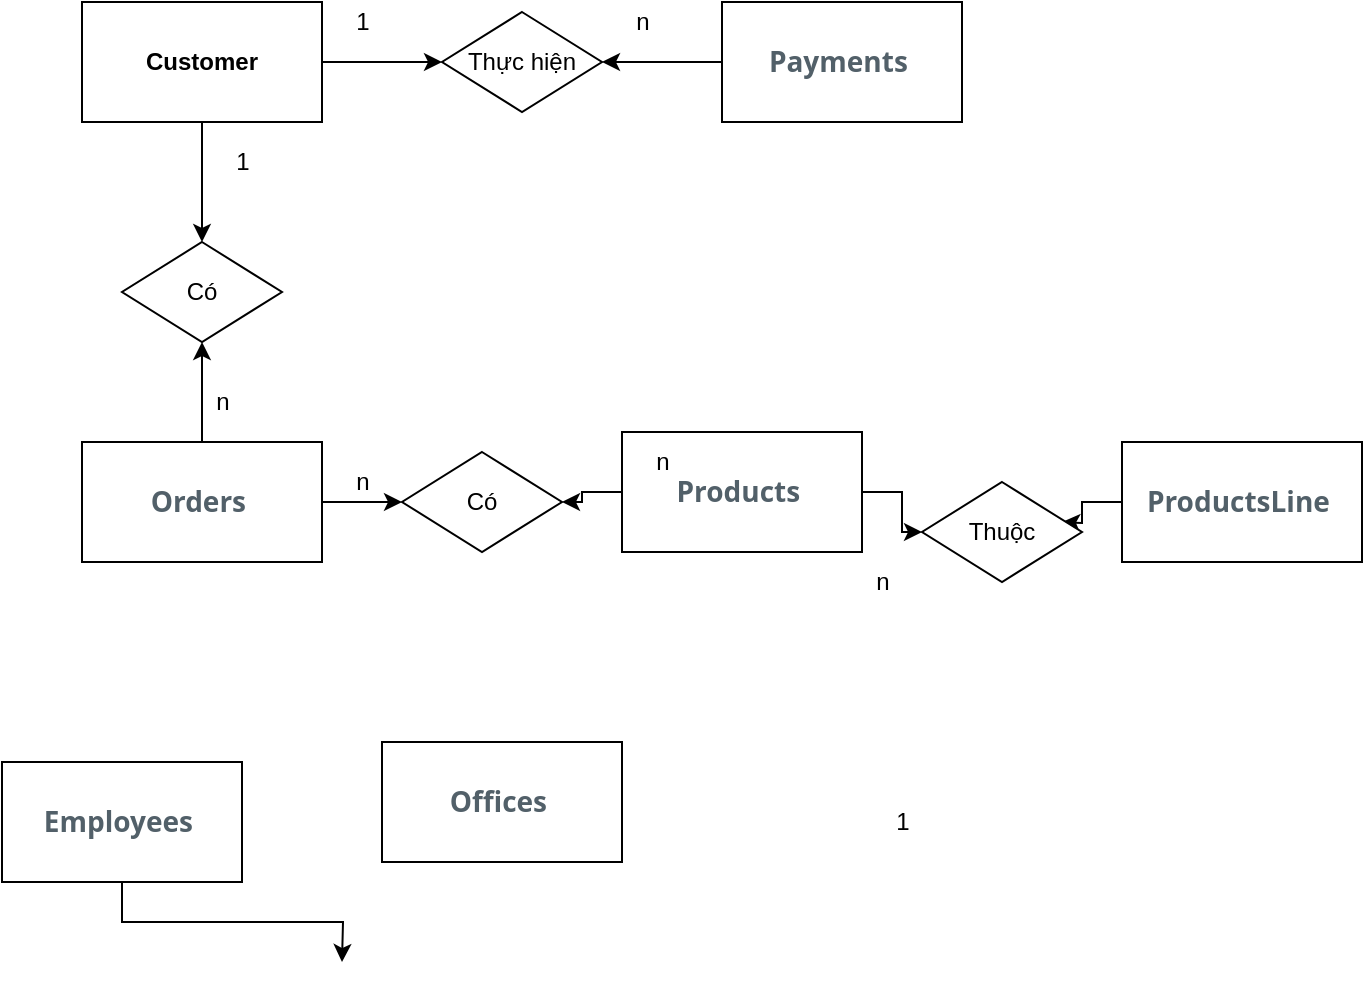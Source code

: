 <mxfile version="14.1.8" type="device"><diagram id="R2lEEEUBdFMjLlhIrx00" name="Page-1"><mxGraphModel dx="2579" dy="561" grid="1" gridSize="10" guides="1" tooltips="1" connect="1" arrows="1" fold="1" page="1" pageScale="1" pageWidth="850" pageHeight="1100" math="0" shadow="0" extFonts="Permanent Marker^https://fonts.googleapis.com/css?family=Permanent+Marker"><root><mxCell id="0"/><mxCell id="1" parent="0"/><mxCell id="zer2gr7_ySEgdoIOuFeq-18" style="edgeStyle=orthogonalEdgeStyle;rounded=0;orthogonalLoop=1;jettySize=auto;html=1;entryX=0.5;entryY=0;entryDx=0;entryDy=0;" edge="1" parent="1" source="zer2gr7_ySEgdoIOuFeq-2" target="zer2gr7_ySEgdoIOuFeq-17"><mxGeometry relative="1" as="geometry"/></mxCell><mxCell id="zer2gr7_ySEgdoIOuFeq-26" style="edgeStyle=orthogonalEdgeStyle;rounded=0;orthogonalLoop=1;jettySize=auto;html=1;entryX=0;entryY=0.5;entryDx=0;entryDy=0;" edge="1" parent="1" source="zer2gr7_ySEgdoIOuFeq-2" target="zer2gr7_ySEgdoIOuFeq-25"><mxGeometry relative="1" as="geometry"/></mxCell><mxCell id="zer2gr7_ySEgdoIOuFeq-2" value="&lt;b&gt;Customer&lt;/b&gt;" style="rounded=0;whiteSpace=wrap;html=1;" vertex="1" parent="1"><mxGeometry x="-620" y="150" width="120" height="60" as="geometry"/></mxCell><mxCell id="zer2gr7_ySEgdoIOuFeq-5" value="&lt;span style=&quot;color: rgb(82 , 96 , 105) ; font-family: &amp;quot;open sans&amp;quot; , sans-serif ; font-size: 14px ; text-align: left ; background-color: rgb(255 , 255 , 255)&quot;&gt;Offices&amp;nbsp;&lt;/span&gt;" style="rounded=0;whiteSpace=wrap;html=1;fontStyle=1" vertex="1" parent="1"><mxGeometry x="-470" y="520" width="120" height="60" as="geometry"/></mxCell><mxCell id="zer2gr7_ySEgdoIOuFeq-33" style="edgeStyle=orthogonalEdgeStyle;rounded=0;orthogonalLoop=1;jettySize=auto;html=1;exitX=0.5;exitY=1;exitDx=0;exitDy=0;" edge="1" parent="1" source="zer2gr7_ySEgdoIOuFeq-6"><mxGeometry relative="1" as="geometry"><mxPoint x="-490" y="630" as="targetPoint"/></mxGeometry></mxCell><mxCell id="zer2gr7_ySEgdoIOuFeq-6" value="&lt;span style=&quot;color: rgb(82 , 96 , 105) ; font-family: &amp;quot;open sans&amp;quot; , sans-serif ; font-size: 14px ; text-align: left ; background-color: rgb(255 , 255 , 255)&quot;&gt;Employees&amp;nbsp;&lt;/span&gt;" style="rounded=0;whiteSpace=wrap;html=1;fontStyle=1" vertex="1" parent="1"><mxGeometry x="-660" y="530" width="120" height="60" as="geometry"/></mxCell><mxCell id="zer2gr7_ySEgdoIOuFeq-40" style="edgeStyle=orthogonalEdgeStyle;rounded=0;orthogonalLoop=1;jettySize=auto;html=1;entryX=1;entryY=0.5;entryDx=0;entryDy=0;" edge="1" parent="1" source="zer2gr7_ySEgdoIOuFeq-7" target="zer2gr7_ySEgdoIOuFeq-34"><mxGeometry relative="1" as="geometry"/></mxCell><mxCell id="zer2gr7_ySEgdoIOuFeq-43" style="edgeStyle=orthogonalEdgeStyle;rounded=0;orthogonalLoop=1;jettySize=auto;html=1;entryX=0;entryY=0.5;entryDx=0;entryDy=0;" edge="1" parent="1" source="zer2gr7_ySEgdoIOuFeq-7" target="zer2gr7_ySEgdoIOuFeq-39"><mxGeometry relative="1" as="geometry"/></mxCell><mxCell id="zer2gr7_ySEgdoIOuFeq-7" value="&lt;span style=&quot;color: rgb(82 , 96 , 105) ; font-family: &amp;quot;open sans&amp;quot; , sans-serif ; font-size: 14px ; text-align: left ; background-color: rgb(255 , 255 , 255)&quot;&gt;Products&amp;nbsp;&lt;/span&gt;" style="rounded=0;whiteSpace=wrap;html=1;fontStyle=1" vertex="1" parent="1"><mxGeometry x="-350" y="365" width="120" height="60" as="geometry"/></mxCell><mxCell id="zer2gr7_ySEgdoIOuFeq-27" style="edgeStyle=orthogonalEdgeStyle;rounded=0;orthogonalLoop=1;jettySize=auto;html=1;" edge="1" parent="1" source="zer2gr7_ySEgdoIOuFeq-8" target="zer2gr7_ySEgdoIOuFeq-25"><mxGeometry relative="1" as="geometry"/></mxCell><mxCell id="zer2gr7_ySEgdoIOuFeq-8" value="&lt;span style=&quot;color: rgb(82 , 96 , 105) ; font-family: &amp;quot;open sans&amp;quot; , sans-serif ; font-size: 14px ; text-align: left ; background-color: rgb(255 , 255 , 255)&quot;&gt;Payments&amp;nbsp;&lt;/span&gt;" style="rounded=0;whiteSpace=wrap;html=1;fontStyle=1" vertex="1" parent="1"><mxGeometry x="-300" y="150" width="120" height="60" as="geometry"/></mxCell><mxCell id="zer2gr7_ySEgdoIOuFeq-19" style="edgeStyle=orthogonalEdgeStyle;rounded=0;orthogonalLoop=1;jettySize=auto;html=1;entryX=0.5;entryY=1;entryDx=0;entryDy=0;" edge="1" parent="1" source="zer2gr7_ySEgdoIOuFeq-9" target="zer2gr7_ySEgdoIOuFeq-17"><mxGeometry relative="1" as="geometry"/></mxCell><mxCell id="zer2gr7_ySEgdoIOuFeq-42" style="edgeStyle=orthogonalEdgeStyle;rounded=0;orthogonalLoop=1;jettySize=auto;html=1;entryX=0;entryY=0.5;entryDx=0;entryDy=0;" edge="1" parent="1" source="zer2gr7_ySEgdoIOuFeq-9" target="zer2gr7_ySEgdoIOuFeq-34"><mxGeometry relative="1" as="geometry"/></mxCell><mxCell id="zer2gr7_ySEgdoIOuFeq-9" value="&lt;span style=&quot;color: rgb(82 , 96 , 105) ; font-family: &amp;quot;open sans&amp;quot; , sans-serif ; font-size: 14px ; text-align: left ; background-color: rgb(255 , 255 , 255)&quot;&gt;Orders&amp;nbsp;&lt;/span&gt;" style="rounded=0;whiteSpace=wrap;html=1;fontStyle=1" vertex="1" parent="1"><mxGeometry x="-620" y="370" width="120" height="60" as="geometry"/></mxCell><mxCell id="zer2gr7_ySEgdoIOuFeq-44" style="edgeStyle=orthogonalEdgeStyle;rounded=0;orthogonalLoop=1;jettySize=auto;html=1;" edge="1" parent="1" source="zer2gr7_ySEgdoIOuFeq-10"><mxGeometry relative="1" as="geometry"><mxPoint x="-130" y="410" as="targetPoint"/></mxGeometry></mxCell><mxCell id="zer2gr7_ySEgdoIOuFeq-10" value="&lt;span style=&quot;color: rgb(82 , 96 , 105) ; font-family: &amp;#34;open sans&amp;#34; , sans-serif ; font-size: 14px ; text-align: left ; background-color: rgb(255 , 255 , 255)&quot;&gt;&lt;b&gt;ProductsLine&amp;nbsp;&lt;/b&gt;&lt;/span&gt;" style="rounded=0;whiteSpace=wrap;html=1;" vertex="1" parent="1"><mxGeometry x="-100" y="370" width="120" height="60" as="geometry"/></mxCell><mxCell id="zer2gr7_ySEgdoIOuFeq-17" value="Có" style="rhombus;whiteSpace=wrap;html=1;" vertex="1" parent="1"><mxGeometry x="-600" y="270" width="80" height="50" as="geometry"/></mxCell><mxCell id="zer2gr7_ySEgdoIOuFeq-20" value="1" style="text;html=1;align=center;verticalAlign=middle;resizable=0;points=[];autosize=1;" vertex="1" parent="1"><mxGeometry x="-550" y="220" width="20" height="20" as="geometry"/></mxCell><mxCell id="zer2gr7_ySEgdoIOuFeq-21" value="n" style="text;html=1;align=center;verticalAlign=middle;resizable=0;points=[];autosize=1;" vertex="1" parent="1"><mxGeometry x="-560" y="340" width="20" height="20" as="geometry"/></mxCell><mxCell id="zer2gr7_ySEgdoIOuFeq-25" value="Thực hiện" style="rhombus;whiteSpace=wrap;html=1;" vertex="1" parent="1"><mxGeometry x="-440" y="155" width="80" height="50" as="geometry"/></mxCell><mxCell id="zer2gr7_ySEgdoIOuFeq-31" value="1" style="text;html=1;align=center;verticalAlign=middle;resizable=0;points=[];autosize=1;" vertex="1" parent="1"><mxGeometry x="-490" y="150" width="20" height="20" as="geometry"/></mxCell><mxCell id="zer2gr7_ySEgdoIOuFeq-32" value="n" style="text;html=1;align=center;verticalAlign=middle;resizable=0;points=[];autosize=1;" vertex="1" parent="1"><mxGeometry x="-350" y="150" width="20" height="20" as="geometry"/></mxCell><mxCell id="zer2gr7_ySEgdoIOuFeq-34" value="Có" style="rhombus;whiteSpace=wrap;html=1;" vertex="1" parent="1"><mxGeometry x="-460" y="375" width="80" height="50" as="geometry"/></mxCell><mxCell id="zer2gr7_ySEgdoIOuFeq-37" value="n" style="text;html=1;align=center;verticalAlign=middle;resizable=0;points=[];autosize=1;" vertex="1" parent="1"><mxGeometry x="-340" y="370" width="20" height="20" as="geometry"/></mxCell><mxCell id="zer2gr7_ySEgdoIOuFeq-38" value="n" style="text;html=1;align=center;verticalAlign=middle;resizable=0;points=[];autosize=1;" vertex="1" parent="1"><mxGeometry x="-490" y="380" width="20" height="20" as="geometry"/></mxCell><mxCell id="zer2gr7_ySEgdoIOuFeq-39" value="Thuộc" style="rhombus;whiteSpace=wrap;html=1;" vertex="1" parent="1"><mxGeometry x="-200" y="390" width="80" height="50" as="geometry"/></mxCell><mxCell id="zer2gr7_ySEgdoIOuFeq-45" value="n" style="text;html=1;align=center;verticalAlign=middle;resizable=0;points=[];autosize=1;" vertex="1" parent="1"><mxGeometry x="-230" y="430" width="20" height="20" as="geometry"/></mxCell><mxCell id="zer2gr7_ySEgdoIOuFeq-46" value="1" style="text;html=1;align=center;verticalAlign=middle;resizable=0;points=[];autosize=1;" vertex="1" parent="1"><mxGeometry x="-220" y="550" width="20" height="20" as="geometry"/></mxCell></root></mxGraphModel></diagram></mxfile>